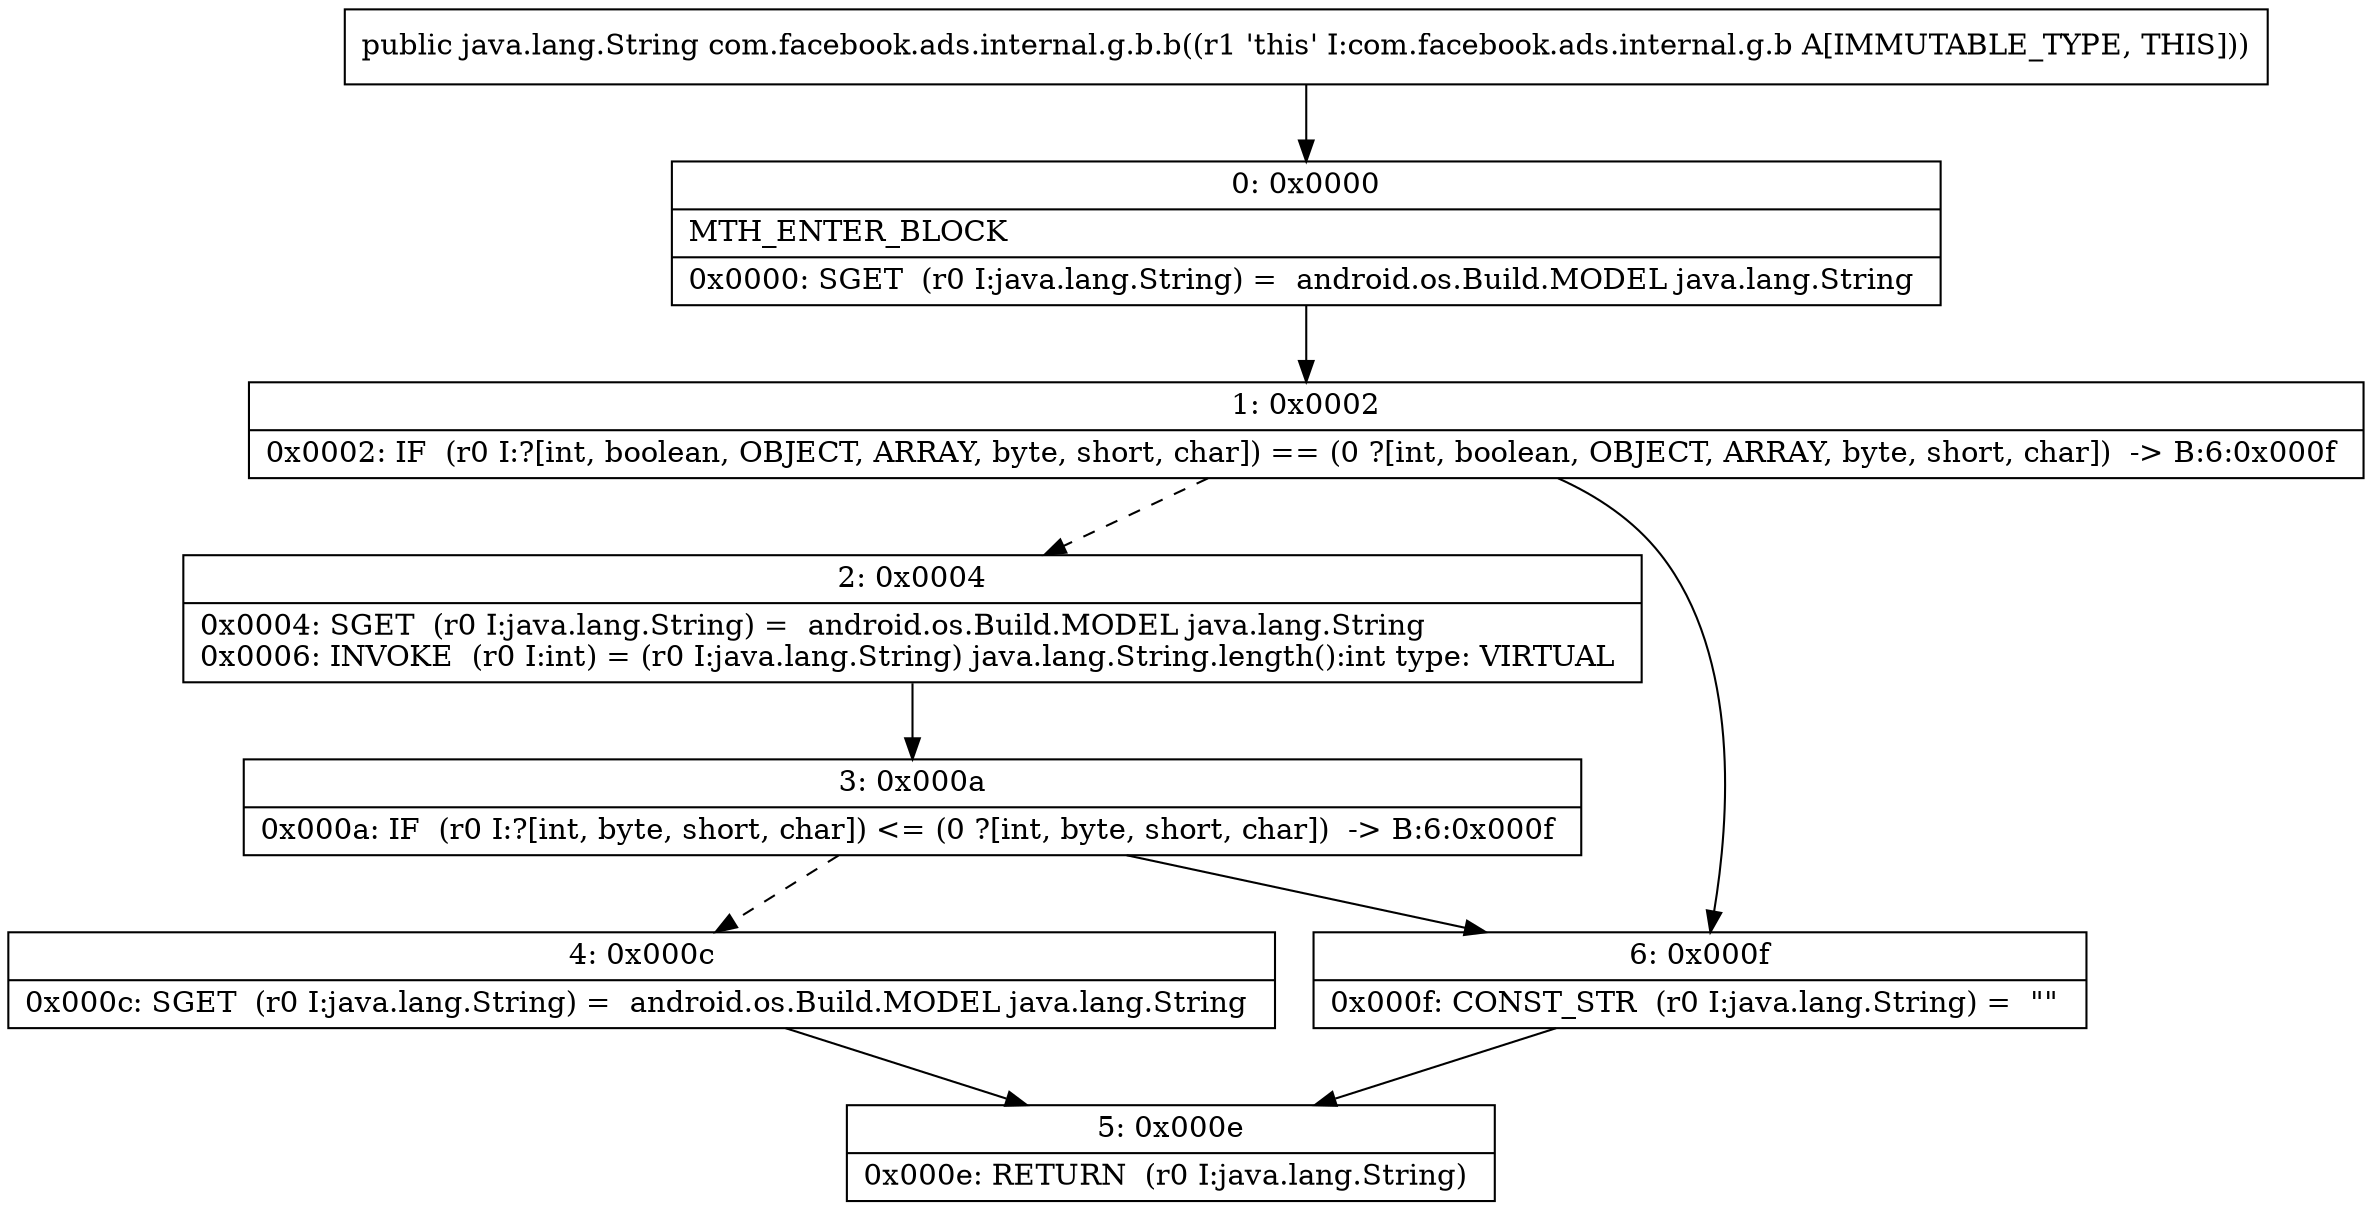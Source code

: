 digraph "CFG forcom.facebook.ads.internal.g.b.b()Ljava\/lang\/String;" {
Node_0 [shape=record,label="{0\:\ 0x0000|MTH_ENTER_BLOCK\l|0x0000: SGET  (r0 I:java.lang.String) =  android.os.Build.MODEL java.lang.String \l}"];
Node_1 [shape=record,label="{1\:\ 0x0002|0x0002: IF  (r0 I:?[int, boolean, OBJECT, ARRAY, byte, short, char]) == (0 ?[int, boolean, OBJECT, ARRAY, byte, short, char])  \-\> B:6:0x000f \l}"];
Node_2 [shape=record,label="{2\:\ 0x0004|0x0004: SGET  (r0 I:java.lang.String) =  android.os.Build.MODEL java.lang.String \l0x0006: INVOKE  (r0 I:int) = (r0 I:java.lang.String) java.lang.String.length():int type: VIRTUAL \l}"];
Node_3 [shape=record,label="{3\:\ 0x000a|0x000a: IF  (r0 I:?[int, byte, short, char]) \<= (0 ?[int, byte, short, char])  \-\> B:6:0x000f \l}"];
Node_4 [shape=record,label="{4\:\ 0x000c|0x000c: SGET  (r0 I:java.lang.String) =  android.os.Build.MODEL java.lang.String \l}"];
Node_5 [shape=record,label="{5\:\ 0x000e|0x000e: RETURN  (r0 I:java.lang.String) \l}"];
Node_6 [shape=record,label="{6\:\ 0x000f|0x000f: CONST_STR  (r0 I:java.lang.String) =  \"\" \l}"];
MethodNode[shape=record,label="{public java.lang.String com.facebook.ads.internal.g.b.b((r1 'this' I:com.facebook.ads.internal.g.b A[IMMUTABLE_TYPE, THIS])) }"];
MethodNode -> Node_0;
Node_0 -> Node_1;
Node_1 -> Node_2[style=dashed];
Node_1 -> Node_6;
Node_2 -> Node_3;
Node_3 -> Node_4[style=dashed];
Node_3 -> Node_6;
Node_4 -> Node_5;
Node_6 -> Node_5;
}

